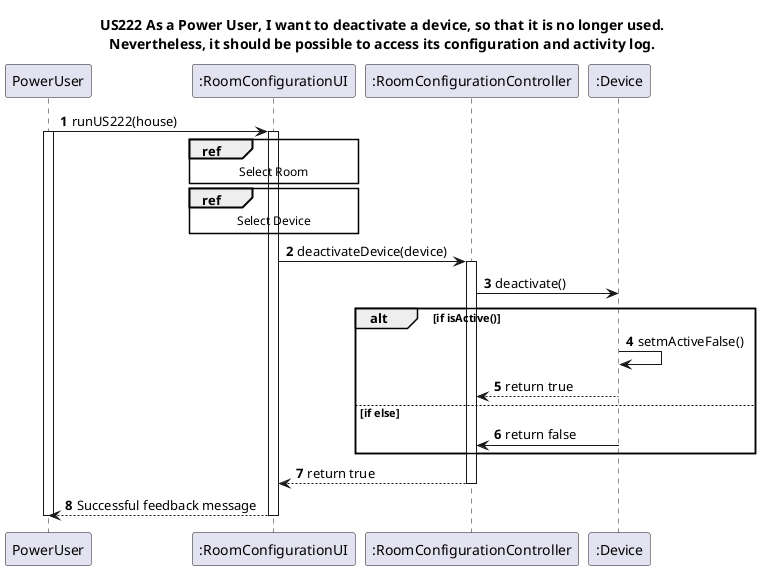 @startuml
Title US222 As a Power User, I want to deactivate a device, so that it is no longer used.\nNevertheless, it should be possible to access its configuration and activity log.
autonumber
PowerUser -> ":RoomConfigurationUI": runUS222(house)
activate PowerUser
activate ":RoomConfigurationUI"
ref over ":RoomConfigurationUI"
Select Room
end ref
ref over ":RoomConfigurationUI"
Select Device
end ref
":RoomConfigurationUI" -> ":RoomConfigurationController": deactivateDevice(device)
activate ":RoomConfigurationController"
":RoomConfigurationController" -> ":Device": deactivate()
alt if isActive()
":Device" -> ":Device": setmActiveFalse()
":Device" --> ":RoomConfigurationController": return true
else if else
":Device" -> ":RoomConfigurationController": return false
end
":RoomConfigurationController" --> ":RoomConfigurationUI": return true
deactivate ":RoomConfigurationController"
":RoomConfigurationUI" --> PowerUser: Successful feedback message
deactivate ":RoomConfigurationUI"
deactivate PowerUser
@enduml